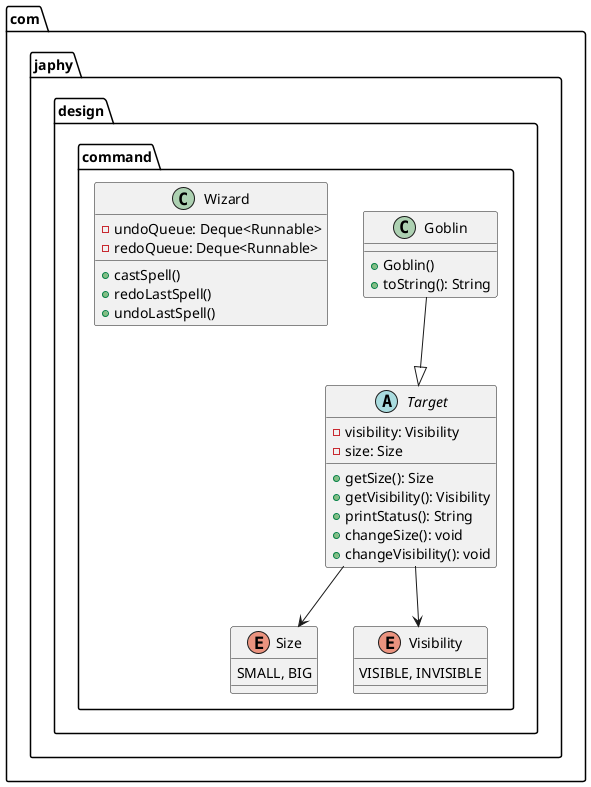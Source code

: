 @startuml

package com.japhy.design.command {

    abstract class Target {
        - visibility: Visibility
        - size: Size
        + getSize(): Size
        + getVisibility(): Visibility
        + printStatus(): String
        + changeSize(): void
        + changeVisibility(): void
    }

    class Goblin {
        + Goblin()
        + toString(): String
    }

    enum Size {
        SMALL, BIG
    }

    enum Visibility {
        VISIBLE, INVISIBLE
    }

    class Wizard {
        - undoQueue: Deque<Runnable>
        - redoQueue: Deque<Runnable>

        + castSpell()
        + redoLastSpell()
        + undoLastSpell()
    }

    Goblin --|> Target
    Target --> Size
    Target --> Visibility
}

@enduml